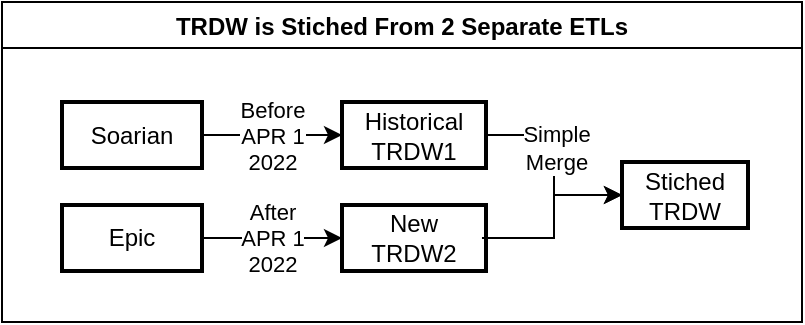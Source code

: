 <mxfile version="21.7.2" type="device">
  <diagram name="Page-1" id="f2ksHqzynZiv-x71XW-W">
    <mxGraphModel dx="924" dy="1043" grid="1" gridSize="10" guides="1" tooltips="1" connect="1" arrows="1" fold="1" page="1" pageScale="1" pageWidth="850" pageHeight="1100" math="0" shadow="0">
      <root>
        <mxCell id="0" />
        <mxCell id="1" parent="0" />
        <mxCell id="iILYQVhji-S5USCtK2eb-35" value="TRDW is Stiched From 2 Separate ETLs" style="swimlane;" vertex="1" parent="1">
          <mxGeometry x="140" y="200" width="400" height="160" as="geometry" />
        </mxCell>
        <mxCell id="iILYQVhji-S5USCtK2eb-29" value="Historical&#xa;TRDW1" style="whiteSpace=wrap;strokeWidth=2;" vertex="1" parent="iILYQVhji-S5USCtK2eb-35">
          <mxGeometry x="170" y="50" width="72" height="33" as="geometry" />
        </mxCell>
        <mxCell id="iILYQVhji-S5USCtK2eb-38" value="Before&lt;br&gt;APR 1&lt;br&gt;2022" style="edgeStyle=orthogonalEdgeStyle;rounded=0;orthogonalLoop=1;jettySize=auto;html=1;exitX=1;exitY=0.5;exitDx=0;exitDy=0;" edge="1" parent="iILYQVhji-S5USCtK2eb-35" source="iILYQVhji-S5USCtK2eb-25" target="iILYQVhji-S5USCtK2eb-29">
          <mxGeometry relative="1" as="geometry" />
        </mxCell>
        <mxCell id="iILYQVhji-S5USCtK2eb-25" value="Soarian" style="whiteSpace=wrap;strokeWidth=2;" vertex="1" parent="iILYQVhji-S5USCtK2eb-35">
          <mxGeometry x="30" y="50" width="70" height="33" as="geometry" />
        </mxCell>
        <mxCell id="iILYQVhji-S5USCtK2eb-30" value="Stiched&#xa;TRDW" style="whiteSpace=wrap;strokeWidth=2;" vertex="1" parent="iILYQVhji-S5USCtK2eb-35">
          <mxGeometry x="310" y="80" width="63" height="33" as="geometry" />
        </mxCell>
        <mxCell id="iILYQVhji-S5USCtK2eb-47" value="After&lt;br&gt;&lt;div&gt;APR 1&lt;/div&gt;&lt;div&gt;2022&lt;br&gt;&lt;/div&gt;" style="edgeStyle=orthogonalEdgeStyle;rounded=0;orthogonalLoop=1;jettySize=auto;html=1;exitX=1;exitY=0.5;exitDx=0;exitDy=0;" edge="1" parent="iILYQVhji-S5USCtK2eb-35" source="iILYQVhji-S5USCtK2eb-27" target="iILYQVhji-S5USCtK2eb-28">
          <mxGeometry relative="1" as="geometry" />
        </mxCell>
        <mxCell id="iILYQVhji-S5USCtK2eb-27" value="Epic" style="whiteSpace=wrap;strokeWidth=2;" vertex="1" parent="iILYQVhji-S5USCtK2eb-35">
          <mxGeometry x="30" y="101.5" width="70" height="33" as="geometry" />
        </mxCell>
        <mxCell id="iILYQVhji-S5USCtK2eb-28" value="New&#xa;TRDW2" style="whiteSpace=wrap;strokeWidth=2;" vertex="1" parent="iILYQVhji-S5USCtK2eb-35">
          <mxGeometry x="170" y="101.5" width="72" height="33" as="geometry" />
        </mxCell>
        <mxCell id="iILYQVhji-S5USCtK2eb-40" style="edgeStyle=orthogonalEdgeStyle;rounded=0;orthogonalLoop=1;jettySize=auto;html=1;exitX=0.972;exitY=0.5;exitDx=0;exitDy=0;entryX=0;entryY=0.5;entryDx=0;entryDy=0;exitPerimeter=0;" edge="1" parent="iILYQVhji-S5USCtK2eb-35" source="iILYQVhji-S5USCtK2eb-28" target="iILYQVhji-S5USCtK2eb-30">
          <mxGeometry relative="1" as="geometry">
            <mxPoint x="245" y="117.5" as="sourcePoint" />
            <mxPoint x="325" y="117.5" as="targetPoint" />
          </mxGeometry>
        </mxCell>
        <mxCell id="iILYQVhji-S5USCtK2eb-41" style="edgeStyle=orthogonalEdgeStyle;rounded=0;orthogonalLoop=1;jettySize=auto;html=1;exitX=1;exitY=0.5;exitDx=0;exitDy=0;entryX=0;entryY=0.5;entryDx=0;entryDy=0;" edge="1" parent="iILYQVhji-S5USCtK2eb-35" source="iILYQVhji-S5USCtK2eb-29" target="iILYQVhji-S5USCtK2eb-30">
          <mxGeometry relative="1" as="geometry">
            <mxPoint x="250" y="128" as="sourcePoint" />
            <mxPoint x="320" y="103" as="targetPoint" />
          </mxGeometry>
        </mxCell>
        <mxCell id="iILYQVhji-S5USCtK2eb-48" value="Simple&lt;br&gt;Merge" style="edgeLabel;html=1;align=center;verticalAlign=middle;resizable=0;points=[];" vertex="1" connectable="0" parent="iILYQVhji-S5USCtK2eb-41">
          <mxGeometry x="-0.194" y="1" relative="1" as="geometry">
            <mxPoint y="1" as="offset" />
          </mxGeometry>
        </mxCell>
      </root>
    </mxGraphModel>
  </diagram>
</mxfile>
